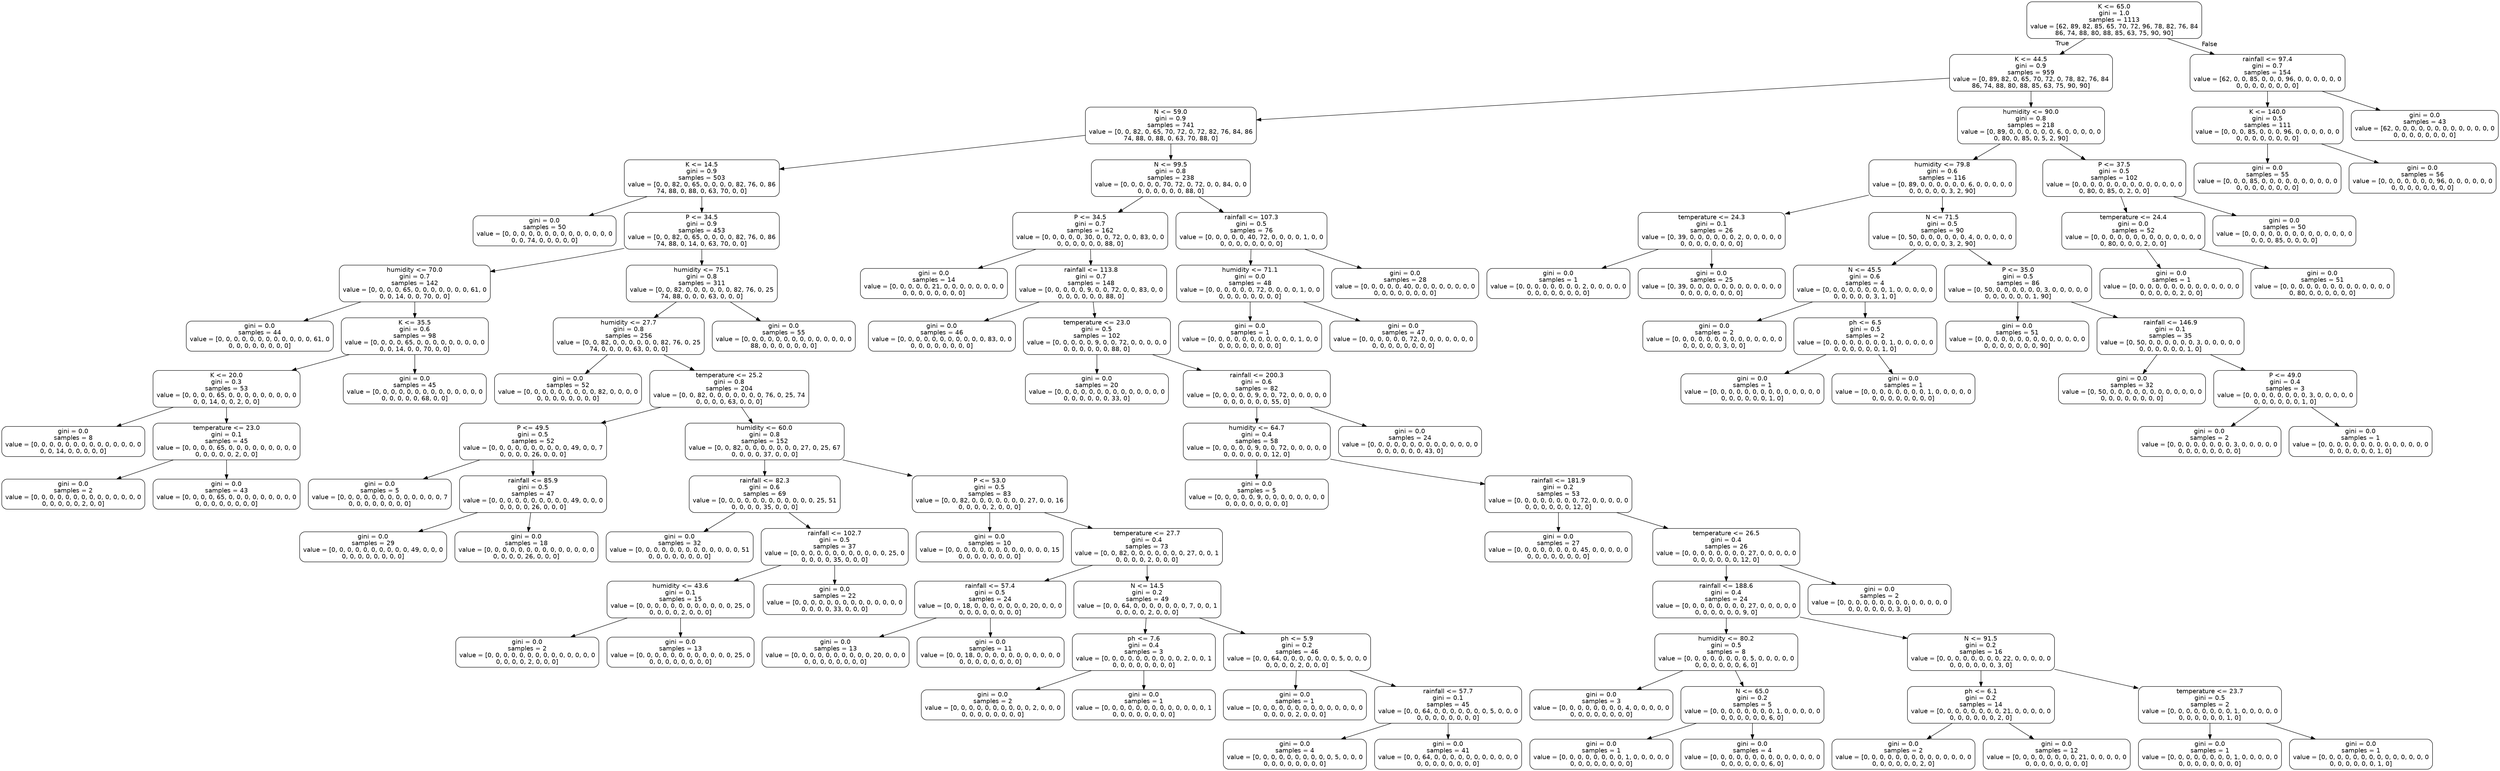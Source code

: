 digraph Tree {
node [shape=box, style="rounded", color="black", fontname="helvetica"] ;
edge [fontname="helvetica"] ;
0 [label="K <= 65.0\ngini = 1.0\nsamples = 1113\nvalue = [62, 89, 82, 85, 65, 70, 72, 96, 78, 82, 76, 84\n86, 74, 88, 80, 88, 85, 63, 75, 90, 90]"] ;
1 [label="K <= 44.5\ngini = 0.9\nsamples = 959\nvalue = [0, 89, 82, 0, 65, 70, 72, 0, 78, 82, 76, 84\n86, 74, 88, 80, 88, 85, 63, 75, 90, 90]"] ;
0 -> 1 [labeldistance=2.5, labelangle=45, headlabel="True"] ;
2 [label="N <= 59.0\ngini = 0.9\nsamples = 741\nvalue = [0, 0, 82, 0, 65, 70, 72, 0, 72, 82, 76, 84, 86\n74, 88, 0, 88, 0, 63, 70, 88, 0]"] ;
1 -> 2 ;
3 [label="K <= 14.5\ngini = 0.9\nsamples = 503\nvalue = [0, 0, 82, 0, 65, 0, 0, 0, 0, 82, 76, 0, 86\n74, 88, 0, 88, 0, 63, 70, 0, 0]"] ;
2 -> 3 ;
4 [label="gini = 0.0\nsamples = 50\nvalue = [0, 0, 0, 0, 0, 0, 0, 0, 0, 0, 0, 0, 0, 0\n0, 0, 74, 0, 0, 0, 0, 0]"] ;
3 -> 4 ;
5 [label="P <= 34.5\ngini = 0.9\nsamples = 453\nvalue = [0, 0, 82, 0, 65, 0, 0, 0, 0, 82, 76, 0, 86\n74, 88, 0, 14, 0, 63, 70, 0, 0]"] ;
3 -> 5 ;
6 [label="humidity <= 70.0\ngini = 0.7\nsamples = 142\nvalue = [0, 0, 0, 0, 65, 0, 0, 0, 0, 0, 0, 0, 61, 0\n0, 0, 14, 0, 0, 70, 0, 0]"] ;
5 -> 6 ;
7 [label="gini = 0.0\nsamples = 44\nvalue = [0, 0, 0, 0, 0, 0, 0, 0, 0, 0, 0, 0, 61, 0\n0, 0, 0, 0, 0, 0, 0, 0]"] ;
6 -> 7 ;
8 [label="K <= 35.5\ngini = 0.6\nsamples = 98\nvalue = [0, 0, 0, 0, 65, 0, 0, 0, 0, 0, 0, 0, 0, 0\n0, 0, 14, 0, 0, 70, 0, 0]"] ;
6 -> 8 ;
9 [label="K <= 20.0\ngini = 0.3\nsamples = 53\nvalue = [0, 0, 0, 0, 65, 0, 0, 0, 0, 0, 0, 0, 0, 0\n0, 0, 14, 0, 0, 2, 0, 0]"] ;
8 -> 9 ;
10 [label="gini = 0.0\nsamples = 8\nvalue = [0, 0, 0, 0, 0, 0, 0, 0, 0, 0, 0, 0, 0, 0\n0, 0, 14, 0, 0, 0, 0, 0]"] ;
9 -> 10 ;
11 [label="temperature <= 23.0\ngini = 0.1\nsamples = 45\nvalue = [0, 0, 0, 0, 65, 0, 0, 0, 0, 0, 0, 0, 0, 0\n0, 0, 0, 0, 0, 2, 0, 0]"] ;
9 -> 11 ;
12 [label="gini = 0.0\nsamples = 2\nvalue = [0, 0, 0, 0, 0, 0, 0, 0, 0, 0, 0, 0, 0, 0\n0, 0, 0, 0, 0, 2, 0, 0]"] ;
11 -> 12 ;
13 [label="gini = 0.0\nsamples = 43\nvalue = [0, 0, 0, 0, 65, 0, 0, 0, 0, 0, 0, 0, 0, 0\n0, 0, 0, 0, 0, 0, 0, 0]"] ;
11 -> 13 ;
14 [label="gini = 0.0\nsamples = 45\nvalue = [0, 0, 0, 0, 0, 0, 0, 0, 0, 0, 0, 0, 0, 0\n0, 0, 0, 0, 0, 68, 0, 0]"] ;
8 -> 14 ;
15 [label="humidity <= 75.1\ngini = 0.8\nsamples = 311\nvalue = [0, 0, 82, 0, 0, 0, 0, 0, 0, 82, 76, 0, 25\n74, 88, 0, 0, 0, 63, 0, 0, 0]"] ;
5 -> 15 ;
16 [label="humidity <= 27.7\ngini = 0.8\nsamples = 256\nvalue = [0, 0, 82, 0, 0, 0, 0, 0, 0, 82, 76, 0, 25\n74, 0, 0, 0, 0, 63, 0, 0, 0]"] ;
15 -> 16 ;
17 [label="gini = 0.0\nsamples = 52\nvalue = [0, 0, 0, 0, 0, 0, 0, 0, 0, 82, 0, 0, 0, 0\n0, 0, 0, 0, 0, 0, 0, 0]"] ;
16 -> 17 ;
18 [label="temperature <= 25.2\ngini = 0.8\nsamples = 204\nvalue = [0, 0, 82, 0, 0, 0, 0, 0, 0, 0, 76, 0, 25, 74\n0, 0, 0, 0, 63, 0, 0, 0]"] ;
16 -> 18 ;
19 [label="P <= 49.5\ngini = 0.5\nsamples = 52\nvalue = [0, 0, 0, 0, 0, 0, 0, 0, 0, 0, 49, 0, 0, 7\n0, 0, 0, 0, 26, 0, 0, 0]"] ;
18 -> 19 ;
20 [label="gini = 0.0\nsamples = 5\nvalue = [0, 0, 0, 0, 0, 0, 0, 0, 0, 0, 0, 0, 0, 7\n0, 0, 0, 0, 0, 0, 0, 0]"] ;
19 -> 20 ;
21 [label="rainfall <= 85.9\ngini = 0.5\nsamples = 47\nvalue = [0, 0, 0, 0, 0, 0, 0, 0, 0, 0, 49, 0, 0, 0\n0, 0, 0, 0, 26, 0, 0, 0]"] ;
19 -> 21 ;
22 [label="gini = 0.0\nsamples = 29\nvalue = [0, 0, 0, 0, 0, 0, 0, 0, 0, 0, 49, 0, 0, 0\n0, 0, 0, 0, 0, 0, 0, 0]"] ;
21 -> 22 ;
23 [label="gini = 0.0\nsamples = 18\nvalue = [0, 0, 0, 0, 0, 0, 0, 0, 0, 0, 0, 0, 0, 0\n0, 0, 0, 0, 26, 0, 0, 0]"] ;
21 -> 23 ;
24 [label="humidity <= 60.0\ngini = 0.8\nsamples = 152\nvalue = [0, 0, 82, 0, 0, 0, 0, 0, 0, 0, 27, 0, 25, 67\n0, 0, 0, 0, 37, 0, 0, 0]"] ;
18 -> 24 ;
25 [label="rainfall <= 82.3\ngini = 0.6\nsamples = 69\nvalue = [0, 0, 0, 0, 0, 0, 0, 0, 0, 0, 0, 0, 25, 51\n0, 0, 0, 0, 35, 0, 0, 0]"] ;
24 -> 25 ;
26 [label="gini = 0.0\nsamples = 32\nvalue = [0, 0, 0, 0, 0, 0, 0, 0, 0, 0, 0, 0, 0, 51\n0, 0, 0, 0, 0, 0, 0, 0]"] ;
25 -> 26 ;
27 [label="rainfall <= 102.7\ngini = 0.5\nsamples = 37\nvalue = [0, 0, 0, 0, 0, 0, 0, 0, 0, 0, 0, 0, 25, 0\n0, 0, 0, 0, 35, 0, 0, 0]"] ;
25 -> 27 ;
28 [label="humidity <= 43.6\ngini = 0.1\nsamples = 15\nvalue = [0, 0, 0, 0, 0, 0, 0, 0, 0, 0, 0, 0, 25, 0\n0, 0, 0, 0, 2, 0, 0, 0]"] ;
27 -> 28 ;
29 [label="gini = 0.0\nsamples = 2\nvalue = [0, 0, 0, 0, 0, 0, 0, 0, 0, 0, 0, 0, 0, 0\n0, 0, 0, 0, 2, 0, 0, 0]"] ;
28 -> 29 ;
30 [label="gini = 0.0\nsamples = 13\nvalue = [0, 0, 0, 0, 0, 0, 0, 0, 0, 0, 0, 0, 25, 0\n0, 0, 0, 0, 0, 0, 0, 0]"] ;
28 -> 30 ;
31 [label="gini = 0.0\nsamples = 22\nvalue = [0, 0, 0, 0, 0, 0, 0, 0, 0, 0, 0, 0, 0, 0\n0, 0, 0, 0, 33, 0, 0, 0]"] ;
27 -> 31 ;
32 [label="P <= 53.0\ngini = 0.5\nsamples = 83\nvalue = [0, 0, 82, 0, 0, 0, 0, 0, 0, 0, 27, 0, 0, 16\n0, 0, 0, 0, 2, 0, 0, 0]"] ;
24 -> 32 ;
33 [label="gini = 0.0\nsamples = 10\nvalue = [0, 0, 0, 0, 0, 0, 0, 0, 0, 0, 0, 0, 0, 15\n0, 0, 0, 0, 0, 0, 0, 0]"] ;
32 -> 33 ;
34 [label="temperature <= 27.7\ngini = 0.4\nsamples = 73\nvalue = [0, 0, 82, 0, 0, 0, 0, 0, 0, 0, 27, 0, 0, 1\n0, 0, 0, 0, 2, 0, 0, 0]"] ;
32 -> 34 ;
35 [label="rainfall <= 57.4\ngini = 0.5\nsamples = 24\nvalue = [0, 0, 18, 0, 0, 0, 0, 0, 0, 0, 20, 0, 0, 0\n0, 0, 0, 0, 0, 0, 0, 0]"] ;
34 -> 35 ;
36 [label="gini = 0.0\nsamples = 13\nvalue = [0, 0, 0, 0, 0, 0, 0, 0, 0, 0, 20, 0, 0, 0\n0, 0, 0, 0, 0, 0, 0, 0]"] ;
35 -> 36 ;
37 [label="gini = 0.0\nsamples = 11\nvalue = [0, 0, 18, 0, 0, 0, 0, 0, 0, 0, 0, 0, 0, 0\n0, 0, 0, 0, 0, 0, 0, 0]"] ;
35 -> 37 ;
38 [label="N <= 14.5\ngini = 0.2\nsamples = 49\nvalue = [0, 0, 64, 0, 0, 0, 0, 0, 0, 0, 7, 0, 0, 1\n0, 0, 0, 0, 2, 0, 0, 0]"] ;
34 -> 38 ;
39 [label="ph <= 7.6\ngini = 0.4\nsamples = 3\nvalue = [0, 0, 0, 0, 0, 0, 0, 0, 0, 0, 2, 0, 0, 1\n0, 0, 0, 0, 0, 0, 0, 0]"] ;
38 -> 39 ;
40 [label="gini = 0.0\nsamples = 2\nvalue = [0, 0, 0, 0, 0, 0, 0, 0, 0, 0, 2, 0, 0, 0\n0, 0, 0, 0, 0, 0, 0, 0]"] ;
39 -> 40 ;
41 [label="gini = 0.0\nsamples = 1\nvalue = [0, 0, 0, 0, 0, 0, 0, 0, 0, 0, 0, 0, 0, 1\n0, 0, 0, 0, 0, 0, 0, 0]"] ;
39 -> 41 ;
42 [label="ph <= 5.9\ngini = 0.2\nsamples = 46\nvalue = [0, 0, 64, 0, 0, 0, 0, 0, 0, 0, 5, 0, 0, 0\n0, 0, 0, 0, 2, 0, 0, 0]"] ;
38 -> 42 ;
43 [label="gini = 0.0\nsamples = 1\nvalue = [0, 0, 0, 0, 0, 0, 0, 0, 0, 0, 0, 0, 0, 0\n0, 0, 0, 0, 2, 0, 0, 0]"] ;
42 -> 43 ;
44 [label="rainfall <= 57.7\ngini = 0.1\nsamples = 45\nvalue = [0, 0, 64, 0, 0, 0, 0, 0, 0, 0, 5, 0, 0, 0\n0, 0, 0, 0, 0, 0, 0, 0]"] ;
42 -> 44 ;
45 [label="gini = 0.0\nsamples = 4\nvalue = [0, 0, 0, 0, 0, 0, 0, 0, 0, 0, 5, 0, 0, 0\n0, 0, 0, 0, 0, 0, 0, 0]"] ;
44 -> 45 ;
46 [label="gini = 0.0\nsamples = 41\nvalue = [0, 0, 64, 0, 0, 0, 0, 0, 0, 0, 0, 0, 0, 0\n0, 0, 0, 0, 0, 0, 0, 0]"] ;
44 -> 46 ;
47 [label="gini = 0.0\nsamples = 55\nvalue = [0, 0, 0, 0, 0, 0, 0, 0, 0, 0, 0, 0, 0, 0\n88, 0, 0, 0, 0, 0, 0, 0]"] ;
15 -> 47 ;
48 [label="N <= 99.5\ngini = 0.8\nsamples = 238\nvalue = [0, 0, 0, 0, 0, 70, 72, 0, 72, 0, 0, 84, 0, 0\n0, 0, 0, 0, 0, 0, 88, 0]"] ;
2 -> 48 ;
49 [label="P <= 34.5\ngini = 0.7\nsamples = 162\nvalue = [0, 0, 0, 0, 0, 30, 0, 0, 72, 0, 0, 83, 0, 0\n0, 0, 0, 0, 0, 0, 88, 0]"] ;
48 -> 49 ;
50 [label="gini = 0.0\nsamples = 14\nvalue = [0, 0, 0, 0, 0, 21, 0, 0, 0, 0, 0, 0, 0, 0\n0, 0, 0, 0, 0, 0, 0, 0]"] ;
49 -> 50 ;
51 [label="rainfall <= 113.8\ngini = 0.7\nsamples = 148\nvalue = [0, 0, 0, 0, 0, 9, 0, 0, 72, 0, 0, 83, 0, 0\n0, 0, 0, 0, 0, 0, 88, 0]"] ;
49 -> 51 ;
52 [label="gini = 0.0\nsamples = 46\nvalue = [0, 0, 0, 0, 0, 0, 0, 0, 0, 0, 0, 83, 0, 0\n0, 0, 0, 0, 0, 0, 0, 0]"] ;
51 -> 52 ;
53 [label="temperature <= 23.0\ngini = 0.5\nsamples = 102\nvalue = [0, 0, 0, 0, 0, 9, 0, 0, 72, 0, 0, 0, 0, 0\n0, 0, 0, 0, 0, 0, 88, 0]"] ;
51 -> 53 ;
54 [label="gini = 0.0\nsamples = 20\nvalue = [0, 0, 0, 0, 0, 0, 0, 0, 0, 0, 0, 0, 0, 0\n0, 0, 0, 0, 0, 0, 33, 0]"] ;
53 -> 54 ;
55 [label="rainfall <= 200.3\ngini = 0.6\nsamples = 82\nvalue = [0, 0, 0, 0, 0, 9, 0, 0, 72, 0, 0, 0, 0, 0\n0, 0, 0, 0, 0, 0, 55, 0]"] ;
53 -> 55 ;
56 [label="humidity <= 64.7\ngini = 0.4\nsamples = 58\nvalue = [0, 0, 0, 0, 0, 9, 0, 0, 72, 0, 0, 0, 0, 0\n0, 0, 0, 0, 0, 0, 12, 0]"] ;
55 -> 56 ;
57 [label="gini = 0.0\nsamples = 5\nvalue = [0, 0, 0, 0, 0, 9, 0, 0, 0, 0, 0, 0, 0, 0\n0, 0, 0, 0, 0, 0, 0, 0]"] ;
56 -> 57 ;
58 [label="rainfall <= 181.9\ngini = 0.2\nsamples = 53\nvalue = [0, 0, 0, 0, 0, 0, 0, 0, 72, 0, 0, 0, 0, 0\n0, 0, 0, 0, 0, 0, 12, 0]"] ;
56 -> 58 ;
59 [label="gini = 0.0\nsamples = 27\nvalue = [0, 0, 0, 0, 0, 0, 0, 0, 45, 0, 0, 0, 0, 0\n0, 0, 0, 0, 0, 0, 0, 0]"] ;
58 -> 59 ;
60 [label="temperature <= 26.5\ngini = 0.4\nsamples = 26\nvalue = [0, 0, 0, 0, 0, 0, 0, 0, 27, 0, 0, 0, 0, 0\n0, 0, 0, 0, 0, 0, 12, 0]"] ;
58 -> 60 ;
61 [label="rainfall <= 188.6\ngini = 0.4\nsamples = 24\nvalue = [0, 0, 0, 0, 0, 0, 0, 0, 27, 0, 0, 0, 0, 0\n0, 0, 0, 0, 0, 0, 9, 0]"] ;
60 -> 61 ;
62 [label="humidity <= 80.2\ngini = 0.5\nsamples = 8\nvalue = [0, 0, 0, 0, 0, 0, 0, 0, 5, 0, 0, 0, 0, 0\n0, 0, 0, 0, 0, 0, 6, 0]"] ;
61 -> 62 ;
63 [label="gini = 0.0\nsamples = 3\nvalue = [0, 0, 0, 0, 0, 0, 0, 0, 4, 0, 0, 0, 0, 0\n0, 0, 0, 0, 0, 0, 0, 0]"] ;
62 -> 63 ;
64 [label="N <= 65.0\ngini = 0.2\nsamples = 5\nvalue = [0, 0, 0, 0, 0, 0, 0, 0, 1, 0, 0, 0, 0, 0\n0, 0, 0, 0, 0, 0, 6, 0]"] ;
62 -> 64 ;
65 [label="gini = 0.0\nsamples = 1\nvalue = [0, 0, 0, 0, 0, 0, 0, 0, 1, 0, 0, 0, 0, 0\n0, 0, 0, 0, 0, 0, 0, 0]"] ;
64 -> 65 ;
66 [label="gini = 0.0\nsamples = 4\nvalue = [0, 0, 0, 0, 0, 0, 0, 0, 0, 0, 0, 0, 0, 0\n0, 0, 0, 0, 0, 0, 6, 0]"] ;
64 -> 66 ;
67 [label="N <= 91.5\ngini = 0.2\nsamples = 16\nvalue = [0, 0, 0, 0, 0, 0, 0, 0, 22, 0, 0, 0, 0, 0\n0, 0, 0, 0, 0, 0, 3, 0]"] ;
61 -> 67 ;
68 [label="ph <= 6.1\ngini = 0.2\nsamples = 14\nvalue = [0, 0, 0, 0, 0, 0, 0, 0, 21, 0, 0, 0, 0, 0\n0, 0, 0, 0, 0, 0, 2, 0]"] ;
67 -> 68 ;
69 [label="gini = 0.0\nsamples = 2\nvalue = [0, 0, 0, 0, 0, 0, 0, 0, 0, 0, 0, 0, 0, 0\n0, 0, 0, 0, 0, 0, 2, 0]"] ;
68 -> 69 ;
70 [label="gini = 0.0\nsamples = 12\nvalue = [0, 0, 0, 0, 0, 0, 0, 0, 21, 0, 0, 0, 0, 0\n0, 0, 0, 0, 0, 0, 0, 0]"] ;
68 -> 70 ;
71 [label="temperature <= 23.7\ngini = 0.5\nsamples = 2\nvalue = [0, 0, 0, 0, 0, 0, 0, 0, 1, 0, 0, 0, 0, 0\n0, 0, 0, 0, 0, 0, 1, 0]"] ;
67 -> 71 ;
72 [label="gini = 0.0\nsamples = 1\nvalue = [0, 0, 0, 0, 0, 0, 0, 0, 1, 0, 0, 0, 0, 0\n0, 0, 0, 0, 0, 0, 0, 0]"] ;
71 -> 72 ;
73 [label="gini = 0.0\nsamples = 1\nvalue = [0, 0, 0, 0, 0, 0, 0, 0, 0, 0, 0, 0, 0, 0\n0, 0, 0, 0, 0, 0, 1, 0]"] ;
71 -> 73 ;
74 [label="gini = 0.0\nsamples = 2\nvalue = [0, 0, 0, 0, 0, 0, 0, 0, 0, 0, 0, 0, 0, 0\n0, 0, 0, 0, 0, 0, 3, 0]"] ;
60 -> 74 ;
75 [label="gini = 0.0\nsamples = 24\nvalue = [0, 0, 0, 0, 0, 0, 0, 0, 0, 0, 0, 0, 0, 0\n0, 0, 0, 0, 0, 0, 43, 0]"] ;
55 -> 75 ;
76 [label="rainfall <= 107.3\ngini = 0.5\nsamples = 76\nvalue = [0, 0, 0, 0, 0, 40, 72, 0, 0, 0, 0, 1, 0, 0\n0, 0, 0, 0, 0, 0, 0, 0]"] ;
48 -> 76 ;
77 [label="humidity <= 71.1\ngini = 0.0\nsamples = 48\nvalue = [0, 0, 0, 0, 0, 0, 72, 0, 0, 0, 0, 1, 0, 0\n0, 0, 0, 0, 0, 0, 0, 0]"] ;
76 -> 77 ;
78 [label="gini = 0.0\nsamples = 1\nvalue = [0, 0, 0, 0, 0, 0, 0, 0, 0, 0, 0, 1, 0, 0\n0, 0, 0, 0, 0, 0, 0, 0]"] ;
77 -> 78 ;
79 [label="gini = 0.0\nsamples = 47\nvalue = [0, 0, 0, 0, 0, 0, 72, 0, 0, 0, 0, 0, 0, 0\n0, 0, 0, 0, 0, 0, 0, 0]"] ;
77 -> 79 ;
80 [label="gini = 0.0\nsamples = 28\nvalue = [0, 0, 0, 0, 0, 40, 0, 0, 0, 0, 0, 0, 0, 0\n0, 0, 0, 0, 0, 0, 0, 0]"] ;
76 -> 80 ;
81 [label="humidity <= 90.0\ngini = 0.8\nsamples = 218\nvalue = [0, 89, 0, 0, 0, 0, 0, 0, 6, 0, 0, 0, 0, 0\n0, 80, 0, 85, 0, 5, 2, 90]"] ;
1 -> 81 ;
82 [label="humidity <= 79.8\ngini = 0.6\nsamples = 116\nvalue = [0, 89, 0, 0, 0, 0, 0, 0, 6, 0, 0, 0, 0, 0\n0, 0, 0, 0, 0, 3, 2, 90]"] ;
81 -> 82 ;
83 [label="temperature <= 24.3\ngini = 0.1\nsamples = 26\nvalue = [0, 39, 0, 0, 0, 0, 0, 0, 2, 0, 0, 0, 0, 0\n0, 0, 0, 0, 0, 0, 0, 0]"] ;
82 -> 83 ;
84 [label="gini = 0.0\nsamples = 1\nvalue = [0, 0, 0, 0, 0, 0, 0, 0, 2, 0, 0, 0, 0, 0\n0, 0, 0, 0, 0, 0, 0, 0]"] ;
83 -> 84 ;
85 [label="gini = 0.0\nsamples = 25\nvalue = [0, 39, 0, 0, 0, 0, 0, 0, 0, 0, 0, 0, 0, 0\n0, 0, 0, 0, 0, 0, 0, 0]"] ;
83 -> 85 ;
86 [label="N <= 71.5\ngini = 0.5\nsamples = 90\nvalue = [0, 50, 0, 0, 0, 0, 0, 0, 4, 0, 0, 0, 0, 0\n0, 0, 0, 0, 0, 3, 2, 90]"] ;
82 -> 86 ;
87 [label="N <= 45.5\ngini = 0.6\nsamples = 4\nvalue = [0, 0, 0, 0, 0, 0, 0, 0, 1, 0, 0, 0, 0, 0\n0, 0, 0, 0, 0, 3, 1, 0]"] ;
86 -> 87 ;
88 [label="gini = 0.0\nsamples = 2\nvalue = [0, 0, 0, 0, 0, 0, 0, 0, 0, 0, 0, 0, 0, 0\n0, 0, 0, 0, 0, 3, 0, 0]"] ;
87 -> 88 ;
89 [label="ph <= 6.5\ngini = 0.5\nsamples = 2\nvalue = [0, 0, 0, 0, 0, 0, 0, 0, 1, 0, 0, 0, 0, 0\n0, 0, 0, 0, 0, 0, 1, 0]"] ;
87 -> 89 ;
90 [label="gini = 0.0\nsamples = 1\nvalue = [0, 0, 0, 0, 0, 0, 0, 0, 0, 0, 0, 0, 0, 0\n0, 0, 0, 0, 0, 0, 1, 0]"] ;
89 -> 90 ;
91 [label="gini = 0.0\nsamples = 1\nvalue = [0, 0, 0, 0, 0, 0, 0, 0, 1, 0, 0, 0, 0, 0\n0, 0, 0, 0, 0, 0, 0, 0]"] ;
89 -> 91 ;
92 [label="P <= 35.0\ngini = 0.5\nsamples = 86\nvalue = [0, 50, 0, 0, 0, 0, 0, 0, 3, 0, 0, 0, 0, 0\n0, 0, 0, 0, 0, 0, 1, 90]"] ;
86 -> 92 ;
93 [label="gini = 0.0\nsamples = 51\nvalue = [0, 0, 0, 0, 0, 0, 0, 0, 0, 0, 0, 0, 0, 0\n0, 0, 0, 0, 0, 0, 0, 90]"] ;
92 -> 93 ;
94 [label="rainfall <= 146.9\ngini = 0.1\nsamples = 35\nvalue = [0, 50, 0, 0, 0, 0, 0, 0, 3, 0, 0, 0, 0, 0\n0, 0, 0, 0, 0, 0, 1, 0]"] ;
92 -> 94 ;
95 [label="gini = 0.0\nsamples = 32\nvalue = [0, 50, 0, 0, 0, 0, 0, 0, 0, 0, 0, 0, 0, 0\n0, 0, 0, 0, 0, 0, 0, 0]"] ;
94 -> 95 ;
96 [label="P <= 49.0\ngini = 0.4\nsamples = 3\nvalue = [0, 0, 0, 0, 0, 0, 0, 0, 3, 0, 0, 0, 0, 0\n0, 0, 0, 0, 0, 0, 1, 0]"] ;
94 -> 96 ;
97 [label="gini = 0.0\nsamples = 2\nvalue = [0, 0, 0, 0, 0, 0, 0, 0, 3, 0, 0, 0, 0, 0\n0, 0, 0, 0, 0, 0, 0, 0]"] ;
96 -> 97 ;
98 [label="gini = 0.0\nsamples = 1\nvalue = [0, 0, 0, 0, 0, 0, 0, 0, 0, 0, 0, 0, 0, 0\n0, 0, 0, 0, 0, 0, 1, 0]"] ;
96 -> 98 ;
99 [label="P <= 37.5\ngini = 0.5\nsamples = 102\nvalue = [0, 0, 0, 0, 0, 0, 0, 0, 0, 0, 0, 0, 0, 0\n0, 80, 0, 85, 0, 2, 0, 0]"] ;
81 -> 99 ;
100 [label="temperature <= 24.4\ngini = 0.0\nsamples = 52\nvalue = [0, 0, 0, 0, 0, 0, 0, 0, 0, 0, 0, 0, 0, 0\n0, 80, 0, 0, 0, 2, 0, 0]"] ;
99 -> 100 ;
101 [label="gini = 0.0\nsamples = 1\nvalue = [0, 0, 0, 0, 0, 0, 0, 0, 0, 0, 0, 0, 0, 0\n0, 0, 0, 0, 0, 2, 0, 0]"] ;
100 -> 101 ;
102 [label="gini = 0.0\nsamples = 51\nvalue = [0, 0, 0, 0, 0, 0, 0, 0, 0, 0, 0, 0, 0, 0\n0, 80, 0, 0, 0, 0, 0, 0]"] ;
100 -> 102 ;
103 [label="gini = 0.0\nsamples = 50\nvalue = [0, 0, 0, 0, 0, 0, 0, 0, 0, 0, 0, 0, 0, 0\n0, 0, 0, 85, 0, 0, 0, 0]"] ;
99 -> 103 ;
104 [label="rainfall <= 97.4\ngini = 0.7\nsamples = 154\nvalue = [62, 0, 0, 85, 0, 0, 0, 96, 0, 0, 0, 0, 0, 0\n0, 0, 0, 0, 0, 0, 0, 0]"] ;
0 -> 104 [labeldistance=2.5, labelangle=-45, headlabel="False"] ;
105 [label="K <= 140.0\ngini = 0.5\nsamples = 111\nvalue = [0, 0, 0, 85, 0, 0, 0, 96, 0, 0, 0, 0, 0, 0\n0, 0, 0, 0, 0, 0, 0, 0]"] ;
104 -> 105 ;
106 [label="gini = 0.0\nsamples = 55\nvalue = [0, 0, 0, 85, 0, 0, 0, 0, 0, 0, 0, 0, 0, 0\n0, 0, 0, 0, 0, 0, 0, 0]"] ;
105 -> 106 ;
107 [label="gini = 0.0\nsamples = 56\nvalue = [0, 0, 0, 0, 0, 0, 0, 96, 0, 0, 0, 0, 0, 0\n0, 0, 0, 0, 0, 0, 0, 0]"] ;
105 -> 107 ;
108 [label="gini = 0.0\nsamples = 43\nvalue = [62, 0, 0, 0, 0, 0, 0, 0, 0, 0, 0, 0, 0, 0\n0, 0, 0, 0, 0, 0, 0, 0]"] ;
104 -> 108 ;
}